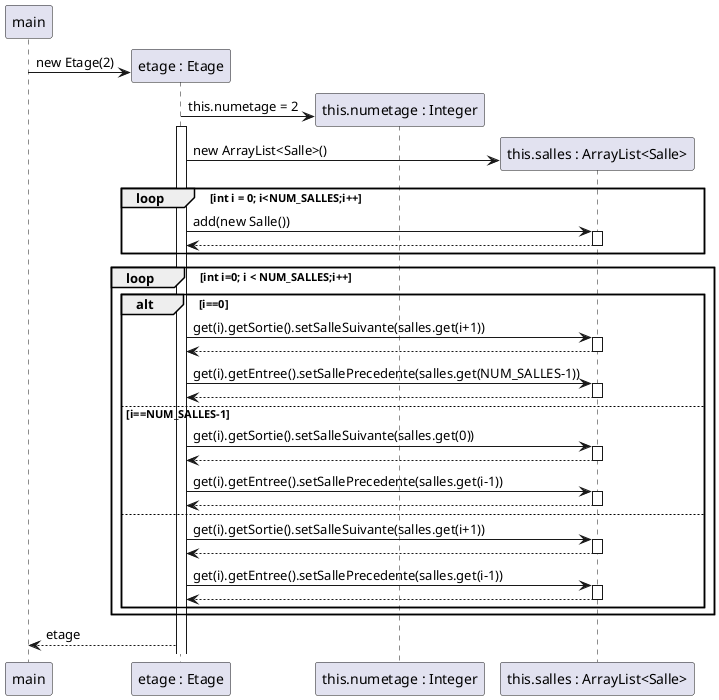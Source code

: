 @startuml
Participant "main" as m

create "etage : Etage" as e

m->e : new Etage(2)
create "this.numetage : Integer" as nume
e->nume : this.numetage = 2
activate e

create "this.salles : ArrayList<Salle>" as listS
e->listS : new ArrayList<Salle>()

loop int i = 0; i<NUM_SALLES;i++
e->listS : add(new Salle())
activate listS
listS-->e 
deactivate listS
end

loop int i=0; i < NUM_SALLES;i++
alt i==0

e->listS : get(i).getSortie().setSalleSuivante(salles.get(i+1))
activate listS
listS-->e
deactivate listS

e->listS : get(i).getEntree().setSallePrecedente(salles.get(NUM_SALLES-1))
activate listS
listS-->e
deactivate listS

else i==NUM_SALLES-1

e->listS : get(i).getSortie().setSalleSuivante(salles.get(0))
activate listS
listS-->e
deactivate listS

e->listS : get(i).getEntree().setSallePrecedente(salles.get(i-1))
activate listS
listS-->e
deactivate listS

else

e->listS : get(i).getSortie().setSalleSuivante(salles.get(i+1))
activate listS
listS-->e
deactivate listS

e->listS : get(i).getEntree().setSallePrecedente(salles.get(i-1))
activate listS
listS-->e
deactivate listS
end
end
e-->m : etage
@enduml
